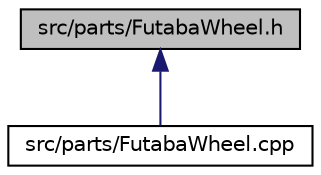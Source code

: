 digraph "src/parts/FutabaWheel.h"
{
  edge [fontname="Helvetica",fontsize="10",labelfontname="Helvetica",labelfontsize="10"];
  node [fontname="Helvetica",fontsize="10",shape=record];
  Node30 [label="src/parts/FutabaWheel.h",height=0.2,width=0.4,color="black", fillcolor="grey75", style="filled", fontcolor="black"];
  Node30 -> Node31 [dir="back",color="midnightblue",fontsize="10",style="solid",fontname="Helvetica"];
  Node31 [label="src/parts/FutabaWheel.cpp",height=0.2,width=0.4,color="black", fillcolor="white", style="filled",URL="$FutabaWheel_8cpp.html"];
}
